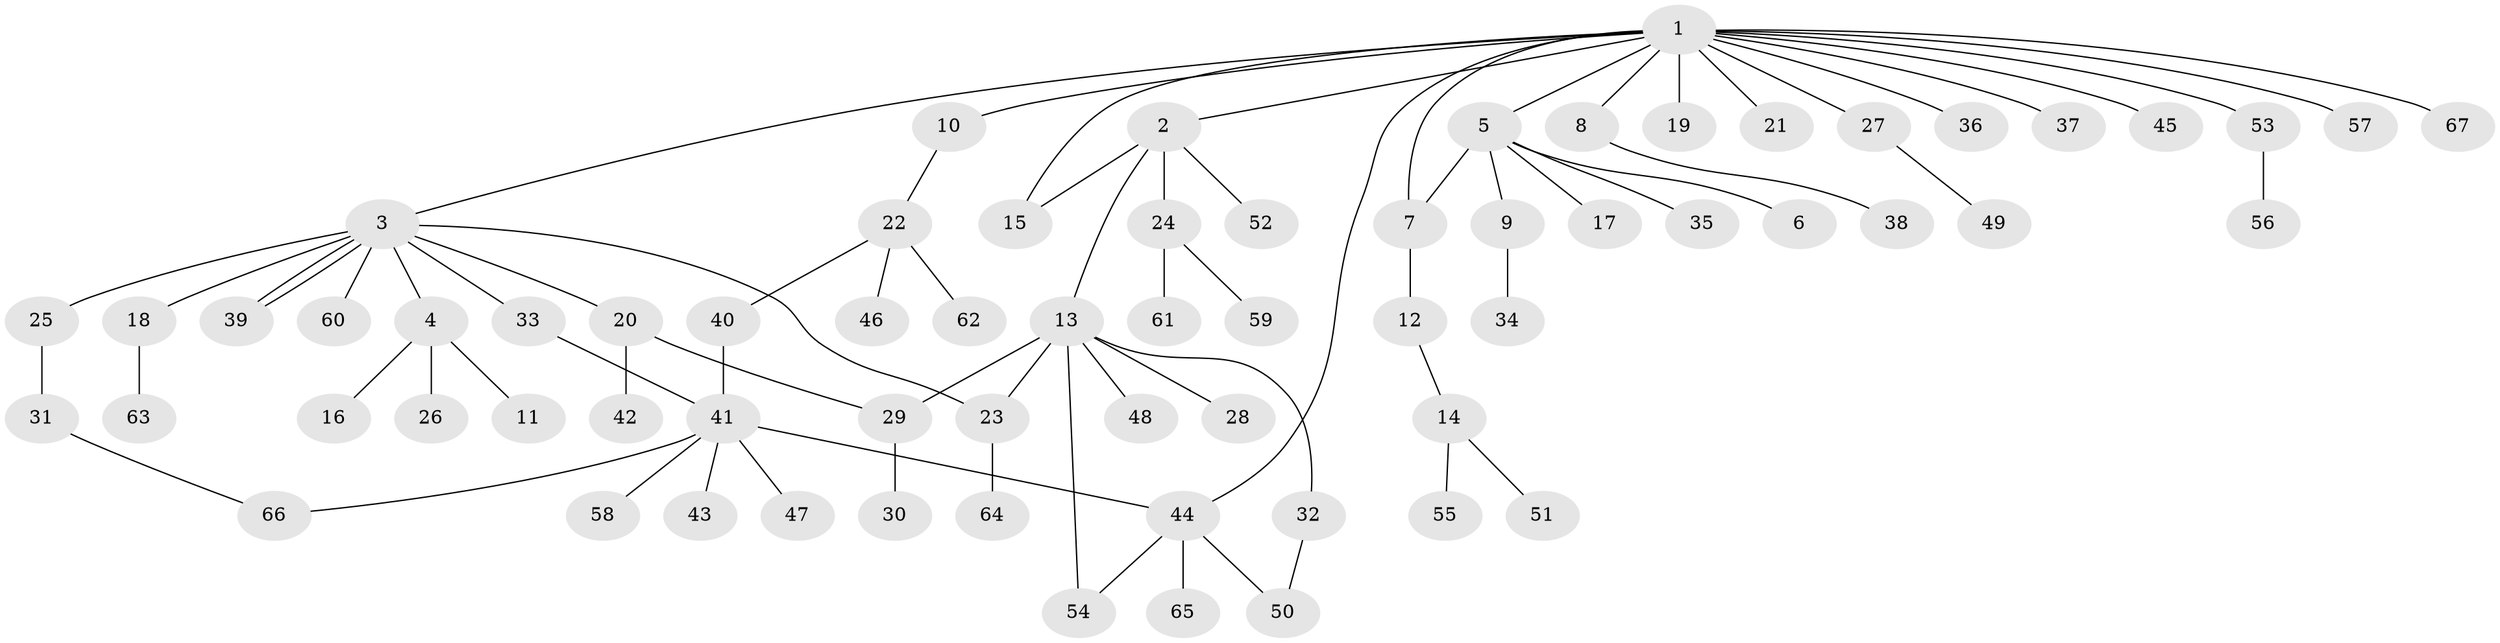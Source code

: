 // Generated by graph-tools (version 1.1) at 2025/14/03/09/25 04:14:21]
// undirected, 67 vertices, 76 edges
graph export_dot {
graph [start="1"]
  node [color=gray90,style=filled];
  1;
  2;
  3;
  4;
  5;
  6;
  7;
  8;
  9;
  10;
  11;
  12;
  13;
  14;
  15;
  16;
  17;
  18;
  19;
  20;
  21;
  22;
  23;
  24;
  25;
  26;
  27;
  28;
  29;
  30;
  31;
  32;
  33;
  34;
  35;
  36;
  37;
  38;
  39;
  40;
  41;
  42;
  43;
  44;
  45;
  46;
  47;
  48;
  49;
  50;
  51;
  52;
  53;
  54;
  55;
  56;
  57;
  58;
  59;
  60;
  61;
  62;
  63;
  64;
  65;
  66;
  67;
  1 -- 2;
  1 -- 3;
  1 -- 5;
  1 -- 7;
  1 -- 8;
  1 -- 10;
  1 -- 15;
  1 -- 19;
  1 -- 21;
  1 -- 27;
  1 -- 36;
  1 -- 37;
  1 -- 44;
  1 -- 45;
  1 -- 53;
  1 -- 57;
  1 -- 67;
  2 -- 13;
  2 -- 15;
  2 -- 24;
  2 -- 52;
  3 -- 4;
  3 -- 18;
  3 -- 20;
  3 -- 23;
  3 -- 25;
  3 -- 33;
  3 -- 39;
  3 -- 39;
  3 -- 60;
  4 -- 11;
  4 -- 16;
  4 -- 26;
  5 -- 6;
  5 -- 7;
  5 -- 9;
  5 -- 17;
  5 -- 35;
  7 -- 12;
  8 -- 38;
  9 -- 34;
  10 -- 22;
  12 -- 14;
  13 -- 23;
  13 -- 28;
  13 -- 29;
  13 -- 32;
  13 -- 48;
  13 -- 54;
  14 -- 51;
  14 -- 55;
  18 -- 63;
  20 -- 29;
  20 -- 42;
  22 -- 40;
  22 -- 46;
  22 -- 62;
  23 -- 64;
  24 -- 59;
  24 -- 61;
  25 -- 31;
  27 -- 49;
  29 -- 30;
  31 -- 66;
  32 -- 50;
  33 -- 41;
  40 -- 41;
  41 -- 43;
  41 -- 44;
  41 -- 47;
  41 -- 58;
  41 -- 66;
  44 -- 50;
  44 -- 54;
  44 -- 65;
  53 -- 56;
}
